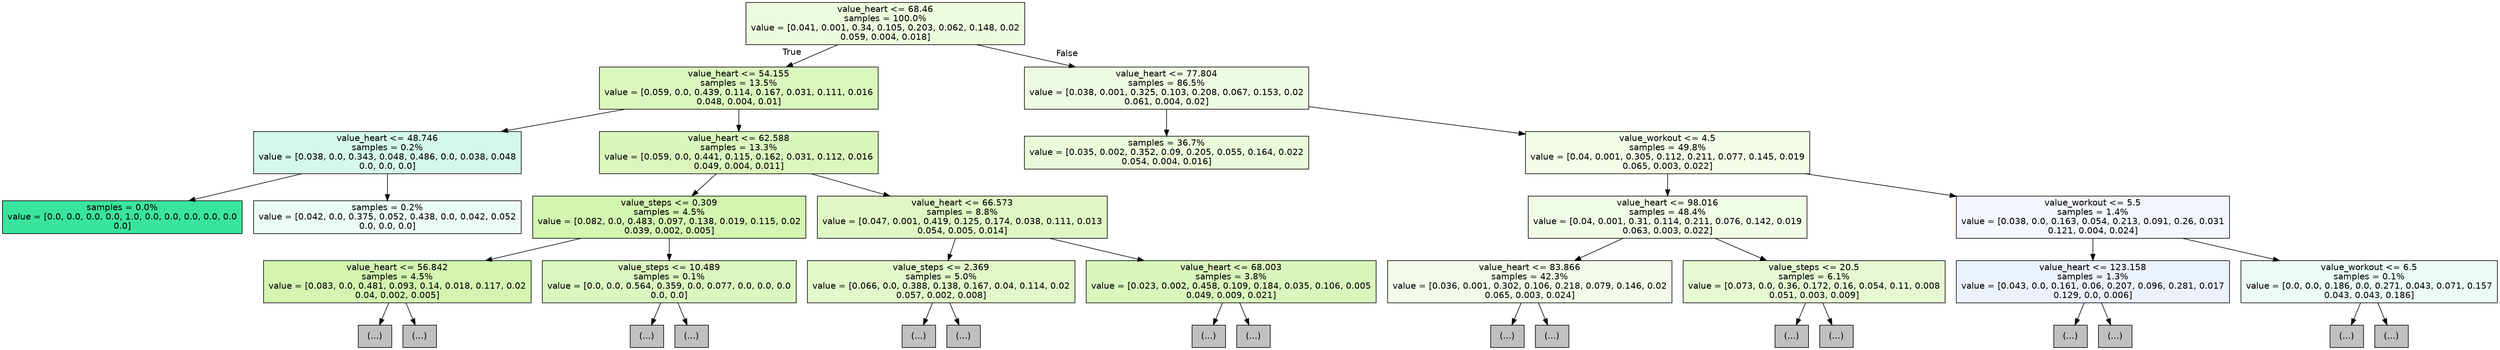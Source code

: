 digraph Tree {
node [shape=box, style="filled", color="black", fontname="helvetica"] ;
edge [fontname="helvetica"] ;
0 [label="value_heart <= 68.46\nsamples = 100.0%\nvalue = [0.041, 0.001, 0.34, 0.105, 0.203, 0.062, 0.148, 0.02\n0.059, 0.004, 0.018]", fillcolor="#ecfbdd"] ;
1 [label="value_heart <= 54.155\nsamples = 13.5%\nvalue = [0.059, 0.0, 0.439, 0.114, 0.167, 0.031, 0.111, 0.016\n0.048, 0.004, 0.01]", fillcolor="#daf7be"] ;
0 -> 1 [labeldistance=2.5, labelangle=45, headlabel="True"] ;
2 [label="value_heart <= 48.746\nsamples = 0.2%\nvalue = [0.038, 0.0, 0.343, 0.048, 0.486, 0.0, 0.038, 0.048\n0.0, 0.0, 0.0]", fillcolor="#d4f9ea"] ;
1 -> 2 ;
3 [label="samples = 0.0%\nvalue = [0.0, 0.0, 0.0, 0.0, 1.0, 0.0, 0.0, 0.0, 0.0, 0.0\n0.0]", fillcolor="#39e59d"] ;
2 -> 3 ;
4 [label="samples = 0.2%\nvalue = [0.042, 0.0, 0.375, 0.052, 0.438, 0.0, 0.042, 0.052\n0.0, 0.0, 0.0]", fillcolor="#ebfcf5"] ;
2 -> 4 ;
5 [label="value_heart <= 62.588\nsamples = 13.3%\nvalue = [0.059, 0.0, 0.441, 0.115, 0.162, 0.031, 0.112, 0.016\n0.049, 0.004, 0.011]", fillcolor="#daf6bd"] ;
1 -> 5 ;
6 [label="value_steps <= 0.309\nsamples = 4.5%\nvalue = [0.082, 0.0, 0.483, 0.097, 0.138, 0.019, 0.115, 0.02\n0.039, 0.002, 0.005]", fillcolor="#d2f5b0"] ;
5 -> 6 ;
7 [label="value_heart <= 56.842\nsamples = 4.5%\nvalue = [0.083, 0.0, 0.481, 0.093, 0.14, 0.018, 0.117, 0.02\n0.04, 0.002, 0.005]", fillcolor="#d3f5b0"] ;
6 -> 7 ;
8 [label="(...)", fillcolor="#C0C0C0"] ;
7 -> 8 ;
29 [label="(...)", fillcolor="#C0C0C0"] ;
7 -> 29 ;
150 [label="value_steps <= 10.489\nsamples = 0.1%\nvalue = [0.0, 0.0, 0.564, 0.359, 0.0, 0.077, 0.0, 0.0, 0.0\n0.0, 0.0]", fillcolor="#dbf7c0"] ;
6 -> 150 ;
151 [label="(...)", fillcolor="#C0C0C0"] ;
150 -> 151 ;
152 [label="(...)", fillcolor="#C0C0C0"] ;
150 -> 152 ;
157 [label="value_heart <= 66.573\nsamples = 8.8%\nvalue = [0.047, 0.001, 0.419, 0.125, 0.174, 0.038, 0.111, 0.013\n0.054, 0.005, 0.014]", fillcolor="#def7c4"] ;
5 -> 157 ;
158 [label="value_steps <= 2.369\nsamples = 5.0%\nvalue = [0.066, 0.0, 0.388, 0.138, 0.167, 0.04, 0.114, 0.02\n0.057, 0.002, 0.008]", fillcolor="#e1f8ca"] ;
157 -> 158 ;
159 [label="(...)", fillcolor="#C0C0C0"] ;
158 -> 159 ;
374 [label="(...)", fillcolor="#C0C0C0"] ;
158 -> 374 ;
383 [label="value_heart <= 68.003\nsamples = 3.8%\nvalue = [0.023, 0.002, 0.458, 0.109, 0.184, 0.035, 0.106, 0.005\n0.049, 0.009, 0.021]", fillcolor="#d9f6bc"] ;
157 -> 383 ;
384 [label="(...)", fillcolor="#C0C0C0"] ;
383 -> 384 ;
437 [label="(...)", fillcolor="#C0C0C0"] ;
383 -> 437 ;
444 [label="value_heart <= 77.804\nsamples = 86.5%\nvalue = [0.038, 0.001, 0.325, 0.103, 0.208, 0.067, 0.153, 0.02\n0.061, 0.004, 0.02]", fillcolor="#eefbe2"] ;
0 -> 444 [labeldistance=2.5, labelangle=-45, headlabel="False"] ;
445 [label="samples = 36.7%\nvalue = [0.035, 0.002, 0.352, 0.09, 0.205, 0.055, 0.164, 0.022\n0.054, 0.004, 0.016]", fillcolor="#eafada"] ;
444 -> 445 ;
446 [label="value_workout <= 4.5\nsamples = 49.8%\nvalue = [0.04, 0.001, 0.305, 0.112, 0.211, 0.077, 0.145, 0.019\n0.065, 0.003, 0.022]", fillcolor="#f2fce7"] ;
444 -> 446 ;
447 [label="value_heart <= 98.016\nsamples = 48.4%\nvalue = [0.04, 0.001, 0.31, 0.114, 0.211, 0.076, 0.142, 0.019\n0.063, 0.003, 0.022]", fillcolor="#f1fce6"] ;
446 -> 447 ;
448 [label="value_heart <= 83.866\nsamples = 42.3%\nvalue = [0.036, 0.001, 0.302, 0.106, 0.218, 0.079, 0.146, 0.02\n0.065, 0.003, 0.024]", fillcolor="#f3fcea"] ;
447 -> 448 ;
449 [label="(...)", fillcolor="#C0C0C0"] ;
448 -> 449 ;
472 [label="(...)", fillcolor="#C0C0C0"] ;
448 -> 472 ;
1613 [label="value_steps <= 20.5\nsamples = 6.1%\nvalue = [0.073, 0.0, 0.36, 0.172, 0.16, 0.054, 0.11, 0.008\n0.051, 0.003, 0.009]", fillcolor="#e6f9d2"] ;
447 -> 1613 ;
1614 [label="(...)", fillcolor="#C0C0C0"] ;
1613 -> 1614 ;
1661 [label="(...)", fillcolor="#C0C0C0"] ;
1613 -> 1661 ;
1664 [label="value_workout <= 5.5\nsamples = 1.4%\nvalue = [0.038, 0.0, 0.163, 0.054, 0.213, 0.091, 0.26, 0.031\n0.121, 0.004, 0.024]", fillcolor="#f3f6fd"] ;
446 -> 1664 ;
1665 [label="value_heart <= 123.158\nsamples = 1.3%\nvalue = [0.043, 0.0, 0.161, 0.06, 0.207, 0.096, 0.281, 0.017\n0.129, 0.0, 0.006]", fillcolor="#ecf2fd"] ;
1664 -> 1665 ;
1666 [label="(...)", fillcolor="#C0C0C0"] ;
1665 -> 1666 ;
1763 [label="(...)", fillcolor="#C0C0C0"] ;
1665 -> 1763 ;
1792 [label="value_workout <= 6.5\nsamples = 0.1%\nvalue = [0.0, 0.0, 0.186, 0.0, 0.271, 0.043, 0.071, 0.157\n0.043, 0.043, 0.186]", fillcolor="#eafcf5"] ;
1664 -> 1792 ;
1793 [label="(...)", fillcolor="#C0C0C0"] ;
1792 -> 1793 ;
1796 [label="(...)", fillcolor="#C0C0C0"] ;
1792 -> 1796 ;
}